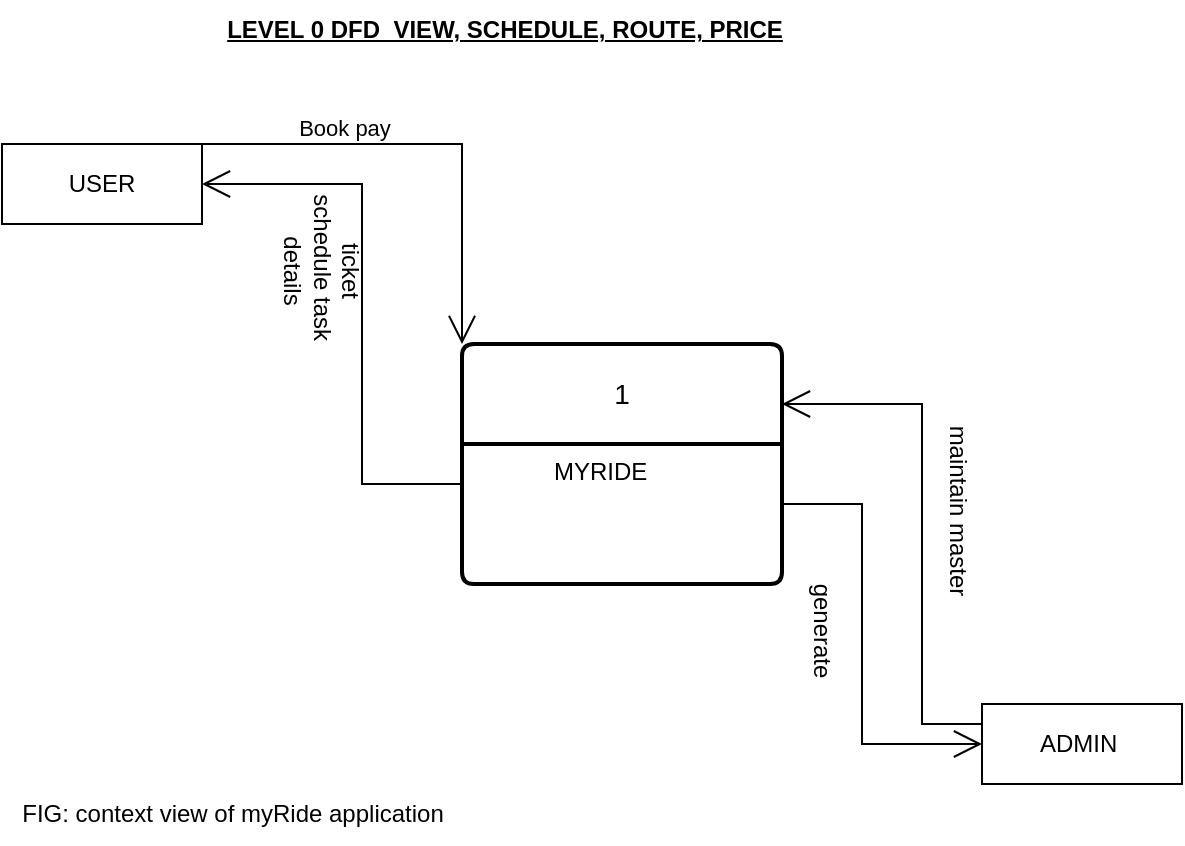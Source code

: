 <mxfile version="22.0.3" type="device">
  <diagram name="Page-1" id="mmvWDhMymr1SJaQ09wnv">
    <mxGraphModel dx="864" dy="516" grid="0" gridSize="10" guides="1" tooltips="1" connect="1" arrows="1" fold="1" page="1" pageScale="1" pageWidth="850" pageHeight="1100" background="#ffffff" math="0" shadow="0">
      <root>
        <mxCell id="0" />
        <mxCell id="1" parent="0" />
        <mxCell id="hBqxuRiH-nZI5AV2pxuq-10" value="1" style="swimlane;childLayout=stackLayout;horizontal=1;startSize=50;horizontalStack=0;rounded=1;fontSize=14;fontStyle=0;strokeWidth=2;resizeParent=0;resizeLast=1;shadow=0;dashed=0;align=center;arcSize=4;whiteSpace=wrap;html=1;labelBackgroundColor=none;" parent="1" vertex="1">
          <mxGeometry x="250" y="180" width="160" height="120" as="geometry" />
        </mxCell>
        <mxCell id="hBqxuRiH-nZI5AV2pxuq-11" value="&lt;blockquote style=&quot;margin: 0 0 0 40px; border: none; padding: 0px;&quot;&gt;MYRIDE&lt;/blockquote&gt;" style="align=left;strokeColor=none;fillColor=none;spacingLeft=4;fontSize=12;verticalAlign=top;resizable=0;rotatable=0;part=1;html=1;labelBackgroundColor=none;" parent="hBqxuRiH-nZI5AV2pxuq-10" vertex="1">
          <mxGeometry y="50" width="160" height="70" as="geometry" />
        </mxCell>
        <mxCell id="hBqxuRiH-nZI5AV2pxuq-12" value="ADMIN&amp;nbsp;" style="whiteSpace=wrap;html=1;align=center;labelBackgroundColor=none;" parent="1" vertex="1">
          <mxGeometry x="510" y="360" width="100" height="40" as="geometry" />
        </mxCell>
        <mxCell id="hBqxuRiH-nZI5AV2pxuq-13" value="USER" style="whiteSpace=wrap;html=1;align=center;labelBackgroundColor=none;" parent="1" vertex="1">
          <mxGeometry x="20" y="80" width="100" height="40" as="geometry" />
        </mxCell>
        <mxCell id="hBqxuRiH-nZI5AV2pxuq-14" value="" style="endArrow=open;endFill=1;endSize=12;html=1;rounded=0;exitX=0;exitY=0.5;exitDx=0;exitDy=0;entryX=1;entryY=0.5;entryDx=0;entryDy=0;labelBackgroundColor=none;fontColor=default;" parent="1" target="hBqxuRiH-nZI5AV2pxuq-13" edge="1">
          <mxGeometry width="160" relative="1" as="geometry">
            <mxPoint x="250" y="250" as="sourcePoint" />
            <mxPoint x="80" y="255" as="targetPoint" />
            <Array as="points">
              <mxPoint x="200" y="250" />
              <mxPoint x="200" y="100" />
            </Array>
          </mxGeometry>
        </mxCell>
        <mxCell id="hBqxuRiH-nZI5AV2pxuq-15" value="" style="endArrow=open;endFill=1;endSize=12;html=1;rounded=0;exitX=1;exitY=0;exitDx=0;exitDy=0;entryX=0;entryY=0;entryDx=0;entryDy=0;labelBackgroundColor=none;fontColor=default;" parent="1" source="hBqxuRiH-nZI5AV2pxuq-13" target="hBqxuRiH-nZI5AV2pxuq-10" edge="1">
          <mxGeometry width="160" relative="1" as="geometry">
            <mxPoint x="340" y="270" as="sourcePoint" />
            <mxPoint x="500" y="270" as="targetPoint" />
            <Array as="points">
              <mxPoint x="250" y="80" />
            </Array>
          </mxGeometry>
        </mxCell>
        <mxCell id="hBqxuRiH-nZI5AV2pxuq-18" value="Book pay" style="edgeLabel;html=1;align=center;verticalAlign=middle;resizable=0;points=[];labelBackgroundColor=none;" parent="hBqxuRiH-nZI5AV2pxuq-15" vertex="1" connectable="0">
          <mxGeometry x="-0.383" y="7" relative="1" as="geometry">
            <mxPoint y="-1" as="offset" />
          </mxGeometry>
        </mxCell>
        <mxCell id="hBqxuRiH-nZI5AV2pxuq-16" value="" style="endArrow=open;endFill=1;endSize=12;html=1;rounded=0;entryX=1;entryY=0.25;entryDx=0;entryDy=0;exitX=0;exitY=0.25;exitDx=0;exitDy=0;labelBackgroundColor=none;fontColor=default;" parent="1" source="hBqxuRiH-nZI5AV2pxuq-12" target="hBqxuRiH-nZI5AV2pxuq-10" edge="1">
          <mxGeometry width="160" relative="1" as="geometry">
            <mxPoint x="500" y="360" as="sourcePoint" />
            <mxPoint x="390" y="360" as="targetPoint" />
            <Array as="points">
              <mxPoint x="480" y="370" />
              <mxPoint x="480" y="210" />
            </Array>
          </mxGeometry>
        </mxCell>
        <mxCell id="hBqxuRiH-nZI5AV2pxuq-17" value="" style="endArrow=open;endFill=1;endSize=12;html=1;rounded=0;entryX=0;entryY=0.5;entryDx=0;entryDy=0;labelBackgroundColor=none;fontColor=default;" parent="1" target="hBqxuRiH-nZI5AV2pxuq-12" edge="1">
          <mxGeometry width="160" relative="1" as="geometry">
            <mxPoint x="410" y="260" as="sourcePoint" />
            <mxPoint x="400" y="370" as="targetPoint" />
            <Array as="points">
              <mxPoint x="450" y="260" />
              <mxPoint x="450" y="380" />
            </Array>
          </mxGeometry>
        </mxCell>
        <mxCell id="hBqxuRiH-nZI5AV2pxuq-19" value="ticket&lt;br&gt;schedule task&amp;nbsp;&lt;br&gt;details" style="text;html=1;align=center;verticalAlign=middle;resizable=0;points=[];autosize=1;strokeColor=none;fillColor=none;rotation=90;labelBackgroundColor=none;" parent="1" vertex="1">
          <mxGeometry x="130" y="113" width="100" height="60" as="geometry" />
        </mxCell>
        <mxCell id="hBqxuRiH-nZI5AV2pxuq-20" value="maintain master" style="text;html=1;align=center;verticalAlign=middle;resizable=0;points=[];autosize=1;strokeColor=none;fillColor=none;rotation=90;labelBackgroundColor=none;" parent="1" vertex="1">
          <mxGeometry x="443" y="248" width="110" height="30" as="geometry" />
        </mxCell>
        <mxCell id="hBqxuRiH-nZI5AV2pxuq-21" value="generate" style="text;html=1;align=center;verticalAlign=middle;resizable=0;points=[];autosize=1;strokeColor=none;fillColor=none;rotation=90;labelBackgroundColor=none;" parent="1" vertex="1">
          <mxGeometry x="395" y="308" width="70" height="30" as="geometry" />
        </mxCell>
        <mxCell id="hBqxuRiH-nZI5AV2pxuq-22" value="&lt;b&gt;&lt;u&gt;LEVEL 0 DFD&amp;nbsp; VIEW, SCHEDULE, ROUTE, PRICE&lt;/u&gt;&lt;/b&gt;" style="text;html=1;align=center;verticalAlign=middle;resizable=0;points=[];autosize=1;strokeColor=none;fillColor=none;labelBackgroundColor=none;" parent="1" vertex="1">
          <mxGeometry x="121" y="8" width="300" height="30" as="geometry" />
        </mxCell>
        <mxCell id="hBqxuRiH-nZI5AV2pxuq-24" value="FIG: context view of myRide application" style="text;html=1;align=center;verticalAlign=middle;resizable=0;points=[];autosize=1;strokeColor=none;fillColor=none;labelBackgroundColor=none;" parent="1" vertex="1">
          <mxGeometry x="20" y="400" width="230" height="30" as="geometry" />
        </mxCell>
      </root>
    </mxGraphModel>
  </diagram>
</mxfile>
